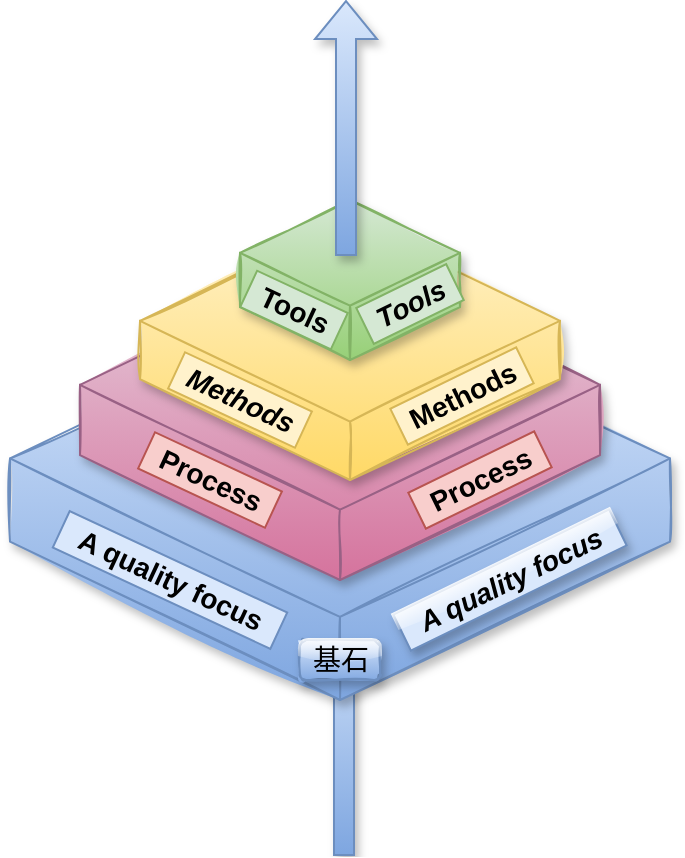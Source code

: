 <mxfile version="16.1.2" type="device"><diagram id="nmBUSJFLAmjesqc_nEHD" name="Page-1"><mxGraphModel dx="942" dy="737" grid="1" gridSize="10" guides="1" tooltips="1" connect="1" arrows="1" fold="1" page="1" pageScale="1" pageWidth="827" pageHeight="1169" math="0" shadow="0"><root><mxCell id="0"/><mxCell id="1" parent="0"/><mxCell id="etcvKvLMLAHDYku3xFRp-8" value="" style="endArrow=classic;html=1;rounded=0;fontSize=14;shape=flexArrow;fillColor=#dae8fc;strokeColor=#6c8ebf;sketch=0;shadow=1;gradientColor=#7ea6e0;" edge="1" parent="1"><mxGeometry width="50" height="50" relative="1" as="geometry"><mxPoint x="447" y="538" as="sourcePoint"/><mxPoint x="447" y="410" as="targetPoint"/></mxGeometry></mxCell><mxCell id="ALGNIRvb2ysFM8o-I-Rj-2" value="" style="whiteSpace=wrap;html=1;shape=mxgraph.basic.isocube;isoAngle=15;rotation=0;fillColor=#dae8fc;strokeColor=#6c8ebf;shadow=1;sketch=1;gradientColor=#7ea6e0;" parent="1" vertex="1"><mxGeometry x="280" y="260" width="330" height="200" as="geometry"/></mxCell><mxCell id="ALGNIRvb2ysFM8o-I-Rj-3" value="" style="whiteSpace=wrap;html=1;shape=mxgraph.basic.isocube;isoAngle=15;rotation=0;fillColor=#e6d0de;strokeColor=#996185;sketch=1;gradientColor=#d5739d;shadow=1;" parent="1" vertex="1"><mxGeometry x="315" y="240" width="260" height="160" as="geometry"/></mxCell><mxCell id="ALGNIRvb2ysFM8o-I-Rj-4" value="" style="whiteSpace=wrap;html=1;shape=mxgraph.basic.isocube;isoAngle=15;rotation=0;fillColor=#fff2cc;strokeColor=#d6b656;sketch=1;gradientColor=#ffd966;shadow=1;" parent="1" vertex="1"><mxGeometry x="345" y="220" width="210" height="130" as="geometry"/></mxCell><mxCell id="ALGNIRvb2ysFM8o-I-Rj-5" value="" style="whiteSpace=wrap;html=1;shape=mxgraph.basic.isocube;isoAngle=15;rotation=0;fillColor=#d5e8d4;gradientColor=#97d077;strokeColor=#82b366;sketch=1;shadow=1;" parent="1" vertex="1"><mxGeometry x="395" y="210" width="110" height="80" as="geometry"/></mxCell><mxCell id="ALGNIRvb2ysFM8o-I-Rj-6" value="A quality focus" style="text;html=1;align=center;verticalAlign=middle;resizable=0;points=[];autosize=1;rotation=-26;fontSize=14;fontStyle=3;shadow=1;glass=1;rounded=0;sketch=0;fillColor=#dae8fc;strokeColor=#6c8ebf;" parent="1" vertex="1"><mxGeometry x="470" y="390" width="120" height="20" as="geometry"/></mxCell><mxCell id="ALGNIRvb2ysFM8o-I-Rj-7" value="A quality focus" style="text;html=1;align=center;verticalAlign=middle;resizable=0;points=[];autosize=1;strokeColor=#6c8ebf;fillColor=#dae8fc;rotation=25&#10;;fontSize=14;fontStyle=1" parent="1" vertex="1"><mxGeometry x="300" y="390" width="120" height="20" as="geometry"/></mxCell><mxCell id="etcvKvLMLAHDYku3xFRp-1" value="Process" style="text;html=1;align=center;verticalAlign=middle;resizable=0;points=[];autosize=1;strokeColor=#b85450;fillColor=#f8cecc;rotation=25&#10;;fontSize=14;fontStyle=1" vertex="1" parent="1"><mxGeometry x="345" y="340" width="70" height="20" as="geometry"/></mxCell><mxCell id="etcvKvLMLAHDYku3xFRp-2" value="&lt;span style=&quot;font-style: italic&quot;&gt;Methods&lt;/span&gt;" style="text;html=1;align=center;verticalAlign=middle;resizable=0;points=[];autosize=1;strokeColor=#d6b656;fillColor=#fff2cc;rotation=25&#10;;fontSize=14;fontStyle=1" vertex="1" parent="1"><mxGeometry x="360" y="300" width="70" height="20" as="geometry"/></mxCell><mxCell id="etcvKvLMLAHDYku3xFRp-3" value="Tools" style="text;html=1;align=center;verticalAlign=middle;resizable=0;points=[];autosize=1;strokeColor=#82b366;fillColor=#d5e8d4;rotation=25&#10;;fontSize=14;fontStyle=1" vertex="1" parent="1"><mxGeometry x="397" y="255" width="50" height="20" as="geometry"/></mxCell><mxCell id="etcvKvLMLAHDYku3xFRp-4" value="&lt;span style=&quot;&quot;&gt;Process&lt;/span&gt;" style="text;html=1;align=center;verticalAlign=middle;resizable=0;points=[];autosize=1;strokeColor=#b85450;fillColor=#f8cecc;rotation=-26;fontSize=14;fontStyle=1" vertex="1" parent="1"><mxGeometry x="480" y="340" width="70" height="20" as="geometry"/></mxCell><mxCell id="etcvKvLMLAHDYku3xFRp-5" value="Methods" style="text;html=1;align=center;verticalAlign=middle;resizable=0;points=[];autosize=1;strokeColor=#d6b656;fillColor=#fff2cc;rotation=-26;fontSize=14;fontStyle=1" vertex="1" parent="1"><mxGeometry x="471" y="298" width="70" height="20" as="geometry"/></mxCell><mxCell id="etcvKvLMLAHDYku3xFRp-6" value="Tools" style="text;html=1;align=center;verticalAlign=middle;resizable=0;points=[];autosize=1;strokeColor=#82b366;fillColor=#d5e8d4;rotation=-26;fontSize=14;fontStyle=3" vertex="1" parent="1"><mxGeometry x="455" y="252" width="50" height="20" as="geometry"/></mxCell><mxCell id="etcvKvLMLAHDYku3xFRp-7" value="" style="endArrow=classic;html=1;rounded=0;fontSize=14;shape=flexArrow;fillColor=#dae8fc;strokeColor=#6c8ebf;sketch=0;shadow=1;gradientColor=#7ea6e0;" edge="1" parent="1"><mxGeometry width="50" height="50" relative="1" as="geometry"><mxPoint x="448" y="238" as="sourcePoint"/><mxPoint x="448" y="110" as="targetPoint"/></mxGeometry></mxCell><mxCell id="etcvKvLMLAHDYku3xFRp-17" value="基石" style="text;html=1;align=center;verticalAlign=middle;resizable=0;points=[];autosize=1;fontSize=14;rounded=1;glass=1;shadow=1;fillColor=#dae8fc;gradientColor=#7ea6e0;strokeColor=#6c8ebf;sketch=1;" vertex="1" parent="1"><mxGeometry x="425" y="430" width="40" height="20" as="geometry"/></mxCell></root></mxGraphModel></diagram></mxfile>